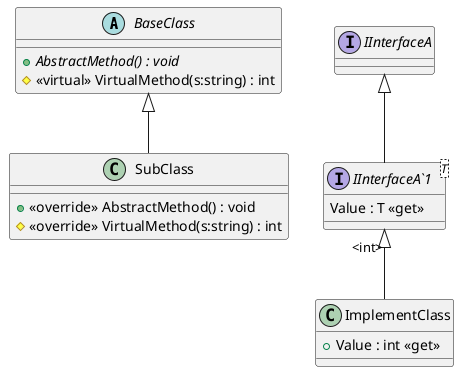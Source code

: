 @startuml example class
abstract class BaseClass {
    + {abstract} AbstractMethod() : void
    # <<virtual>> VirtualMethod(s:string) : int
}
class SubClass {
    + <<override>> AbstractMethod() : void
    # <<override>> VirtualMethod(s:string) : int
}
interface IInterfaceA {
}
interface "IInterfaceA`1"<T> {
    Value : T <<get>>
}
class ImplementClass {
    + Value : int <<get>>
}
BaseClass <|-- SubClass
IInterfaceA <|-- "IInterfaceA`1"
"IInterfaceA`1" "<int>" <|-- ImplementClass
@enduml